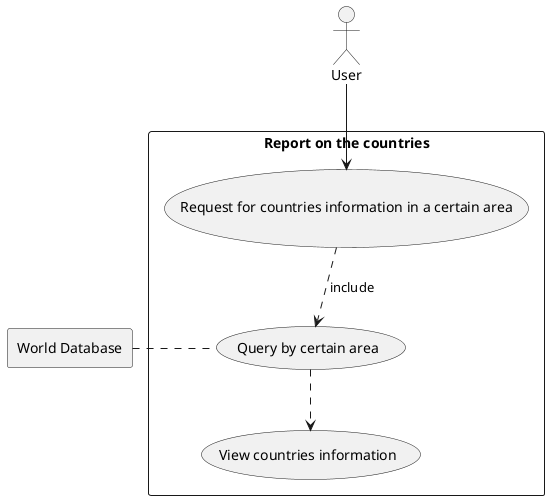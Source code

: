
+'USE CASE: 1 Produce a report on the countries (categorized by the world, their region, their continent) which are organised by the largest population to the smallest)
@startuml
'Delecare skinparam
skinparam packageStyle rectangle
'Declare actor as user
actor User
'Declare database as D for world sql
rectangle "World Database" as D

rectangle "Report on the countries" {
'Delcare usecase information
usecase UC1 as "Request for countries information in a certain area"
usecase UC2 as "Query by certain area"
usecase UC3 as "View countries information"

'Start usecase diagram
User --> UC1
'(start) -down-> UC1
UC1 .down.> UC2:include
UC2 .left. D
UC2 .down.> UC3
}

'End usecase diagram
@enduml